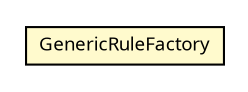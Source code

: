 #!/usr/local/bin/dot
#
# Class diagram 
# Generated by UMLGraph version R5_6 (http://www.umlgraph.org/)
#

digraph G {
	edge [fontname="Trebuchet MS",fontsize=10,labelfontname="Trebuchet MS",labelfontsize=10];
	node [fontname="Trebuchet MS",fontsize=10,shape=plaintext];
	nodesep=0.25;
	ranksep=0.5;
	// se.cambio.cds.model.rule.dao.GenericRuleFactory
	c220757 [label=<<table title="se.cambio.cds.model.rule.dao.GenericRuleFactory" border="0" cellborder="1" cellspacing="0" cellpadding="2" port="p" bgcolor="lemonChiffon" href="./GenericRuleFactory.html">
		<tr><td><table border="0" cellspacing="0" cellpadding="1">
<tr><td align="center" balign="center"><font face="Trebuchet MS"> GenericRuleFactory </font></td></tr>
		</table></td></tr>
		</table>>, URL="./GenericRuleFactory.html", fontname="Trebuchet MS", fontcolor="black", fontsize=9.0];
}

